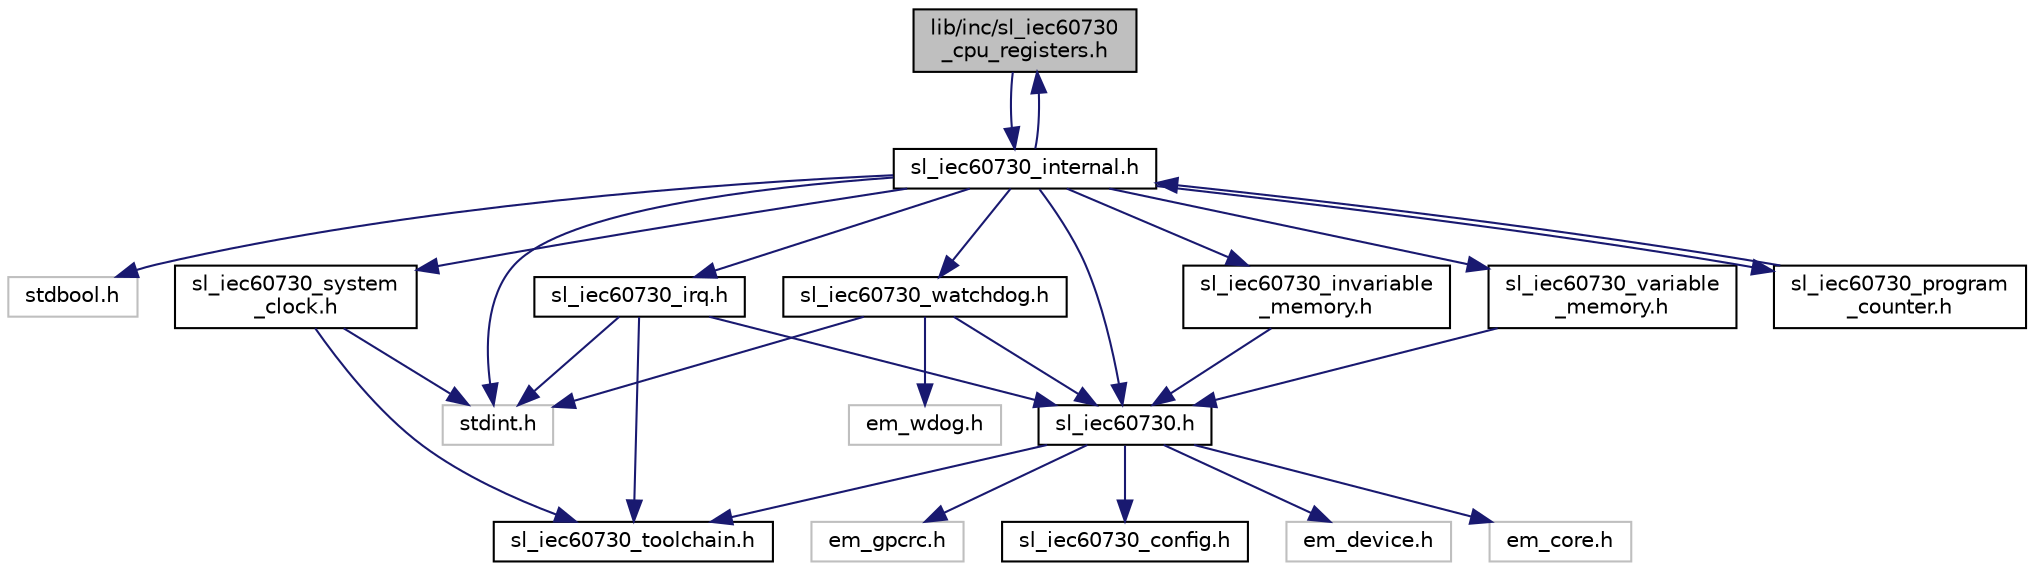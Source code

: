 digraph "lib/inc/sl_iec60730_cpu_registers.h"
{
 // LATEX_PDF_SIZE
  edge [fontname="Helvetica",fontsize="10",labelfontname="Helvetica",labelfontsize="10"];
  node [fontname="Helvetica",fontsize="10",shape=record];
  Node1 [label="lib/inc/sl_iec60730\l_cpu_registers.h",height=0.2,width=0.4,color="black", fillcolor="grey75", style="filled", fontcolor="black",tooltip="CPU Registers check."];
  Node1 -> Node2 [color="midnightblue",fontsize="10",style="solid",fontname="Helvetica"];
  Node2 [label="sl_iec60730_internal.h",height=0.2,width=0.4,color="black", fillcolor="white", style="filled",URL="$sl__iec60730__internal_8h.html",tooltip="Internal definitions."];
  Node2 -> Node3 [color="midnightblue",fontsize="10",style="solid",fontname="Helvetica"];
  Node3 [label="stdbool.h",height=0.2,width=0.4,color="grey75", fillcolor="white", style="filled",tooltip=" "];
  Node2 -> Node4 [color="midnightblue",fontsize="10",style="solid",fontname="Helvetica"];
  Node4 [label="stdint.h",height=0.2,width=0.4,color="grey75", fillcolor="white", style="filled",tooltip=" "];
  Node2 -> Node5 [color="midnightblue",fontsize="10",style="solid",fontname="Helvetica"];
  Node5 [label="sl_iec60730.h",height=0.2,width=0.4,color="black", fillcolor="white", style="filled",URL="$sl__iec60730_8h.html",tooltip="Library definitions."];
  Node5 -> Node6 [color="midnightblue",fontsize="10",style="solid",fontname="Helvetica"];
  Node6 [label="sl_iec60730_config.h",height=0.2,width=0.4,color="black", fillcolor="white", style="filled",URL="$sl__iec60730__config_8h.html",tooltip="Library definitions."];
  Node5 -> Node7 [color="midnightblue",fontsize="10",style="solid",fontname="Helvetica"];
  Node7 [label="sl_iec60730_toolchain.h",height=0.2,width=0.4,color="black", fillcolor="white", style="filled",URL="$sl__iec60730__toolchain_8h.html",tooltip="Compiler abstraction."];
  Node5 -> Node8 [color="midnightblue",fontsize="10",style="solid",fontname="Helvetica"];
  Node8 [label="em_device.h",height=0.2,width=0.4,color="grey75", fillcolor="white", style="filled",tooltip=" "];
  Node5 -> Node9 [color="midnightblue",fontsize="10",style="solid",fontname="Helvetica"];
  Node9 [label="em_core.h",height=0.2,width=0.4,color="grey75", fillcolor="white", style="filled",tooltip=" "];
  Node5 -> Node10 [color="midnightblue",fontsize="10",style="solid",fontname="Helvetica"];
  Node10 [label="em_gpcrc.h",height=0.2,width=0.4,color="grey75", fillcolor="white", style="filled",tooltip=" "];
  Node2 -> Node11 [color="midnightblue",fontsize="10",style="solid",fontname="Helvetica"];
  Node11 [label="sl_iec60730_watchdog.h",height=0.2,width=0.4,color="black", fillcolor="white", style="filled",URL="$sl__iec60730__watchdog_8h.html",tooltip="Watchdog check."];
  Node11 -> Node4 [color="midnightblue",fontsize="10",style="solid",fontname="Helvetica"];
  Node11 -> Node12 [color="midnightblue",fontsize="10",style="solid",fontname="Helvetica"];
  Node12 [label="em_wdog.h",height=0.2,width=0.4,color="grey75", fillcolor="white", style="filled",tooltip=" "];
  Node11 -> Node5 [color="midnightblue",fontsize="10",style="solid",fontname="Helvetica"];
  Node2 -> Node13 [color="midnightblue",fontsize="10",style="solid",fontname="Helvetica"];
  Node13 [label="sl_iec60730_invariable\l_memory.h",height=0.2,width=0.4,color="black", fillcolor="white", style="filled",URL="$sl__iec60730__invariable__memory_8h.html",tooltip="Invariable memory check."];
  Node13 -> Node5 [color="midnightblue",fontsize="10",style="solid",fontname="Helvetica"];
  Node2 -> Node14 [color="midnightblue",fontsize="10",style="solid",fontname="Helvetica"];
  Node14 [label="sl_iec60730_variable\l_memory.h",height=0.2,width=0.4,color="black", fillcolor="white", style="filled",URL="$sl__iec60730__variable__memory_8h.html",tooltip="Variable memory check."];
  Node14 -> Node5 [color="midnightblue",fontsize="10",style="solid",fontname="Helvetica"];
  Node2 -> Node1 [color="midnightblue",fontsize="10",style="solid",fontname="Helvetica"];
  Node2 -> Node15 [color="midnightblue",fontsize="10",style="solid",fontname="Helvetica"];
  Node15 [label="sl_iec60730_system\l_clock.h",height=0.2,width=0.4,color="black", fillcolor="white", style="filled",URL="$sl__iec60730__system__clock_8h.html",tooltip="Clock check."];
  Node15 -> Node4 [color="midnightblue",fontsize="10",style="solid",fontname="Helvetica"];
  Node15 -> Node7 [color="midnightblue",fontsize="10",style="solid",fontname="Helvetica"];
  Node2 -> Node16 [color="midnightblue",fontsize="10",style="solid",fontname="Helvetica"];
  Node16 [label="sl_iec60730_program\l_counter.h",height=0.2,width=0.4,color="black", fillcolor="white", style="filled",URL="$sl__iec60730__program__counter_8h.html",tooltip="Program Counter check."];
  Node16 -> Node2 [color="midnightblue",fontsize="10",style="solid",fontname="Helvetica"];
  Node2 -> Node17 [color="midnightblue",fontsize="10",style="solid",fontname="Helvetica"];
  Node17 [label="sl_iec60730_irq.h",height=0.2,width=0.4,color="black", fillcolor="white", style="filled",URL="$sl__iec60730__irq_8h.html",tooltip="Interrupt check."];
  Node17 -> Node7 [color="midnightblue",fontsize="10",style="solid",fontname="Helvetica"];
  Node17 -> Node4 [color="midnightblue",fontsize="10",style="solid",fontname="Helvetica"];
  Node17 -> Node5 [color="midnightblue",fontsize="10",style="solid",fontname="Helvetica"];
}

